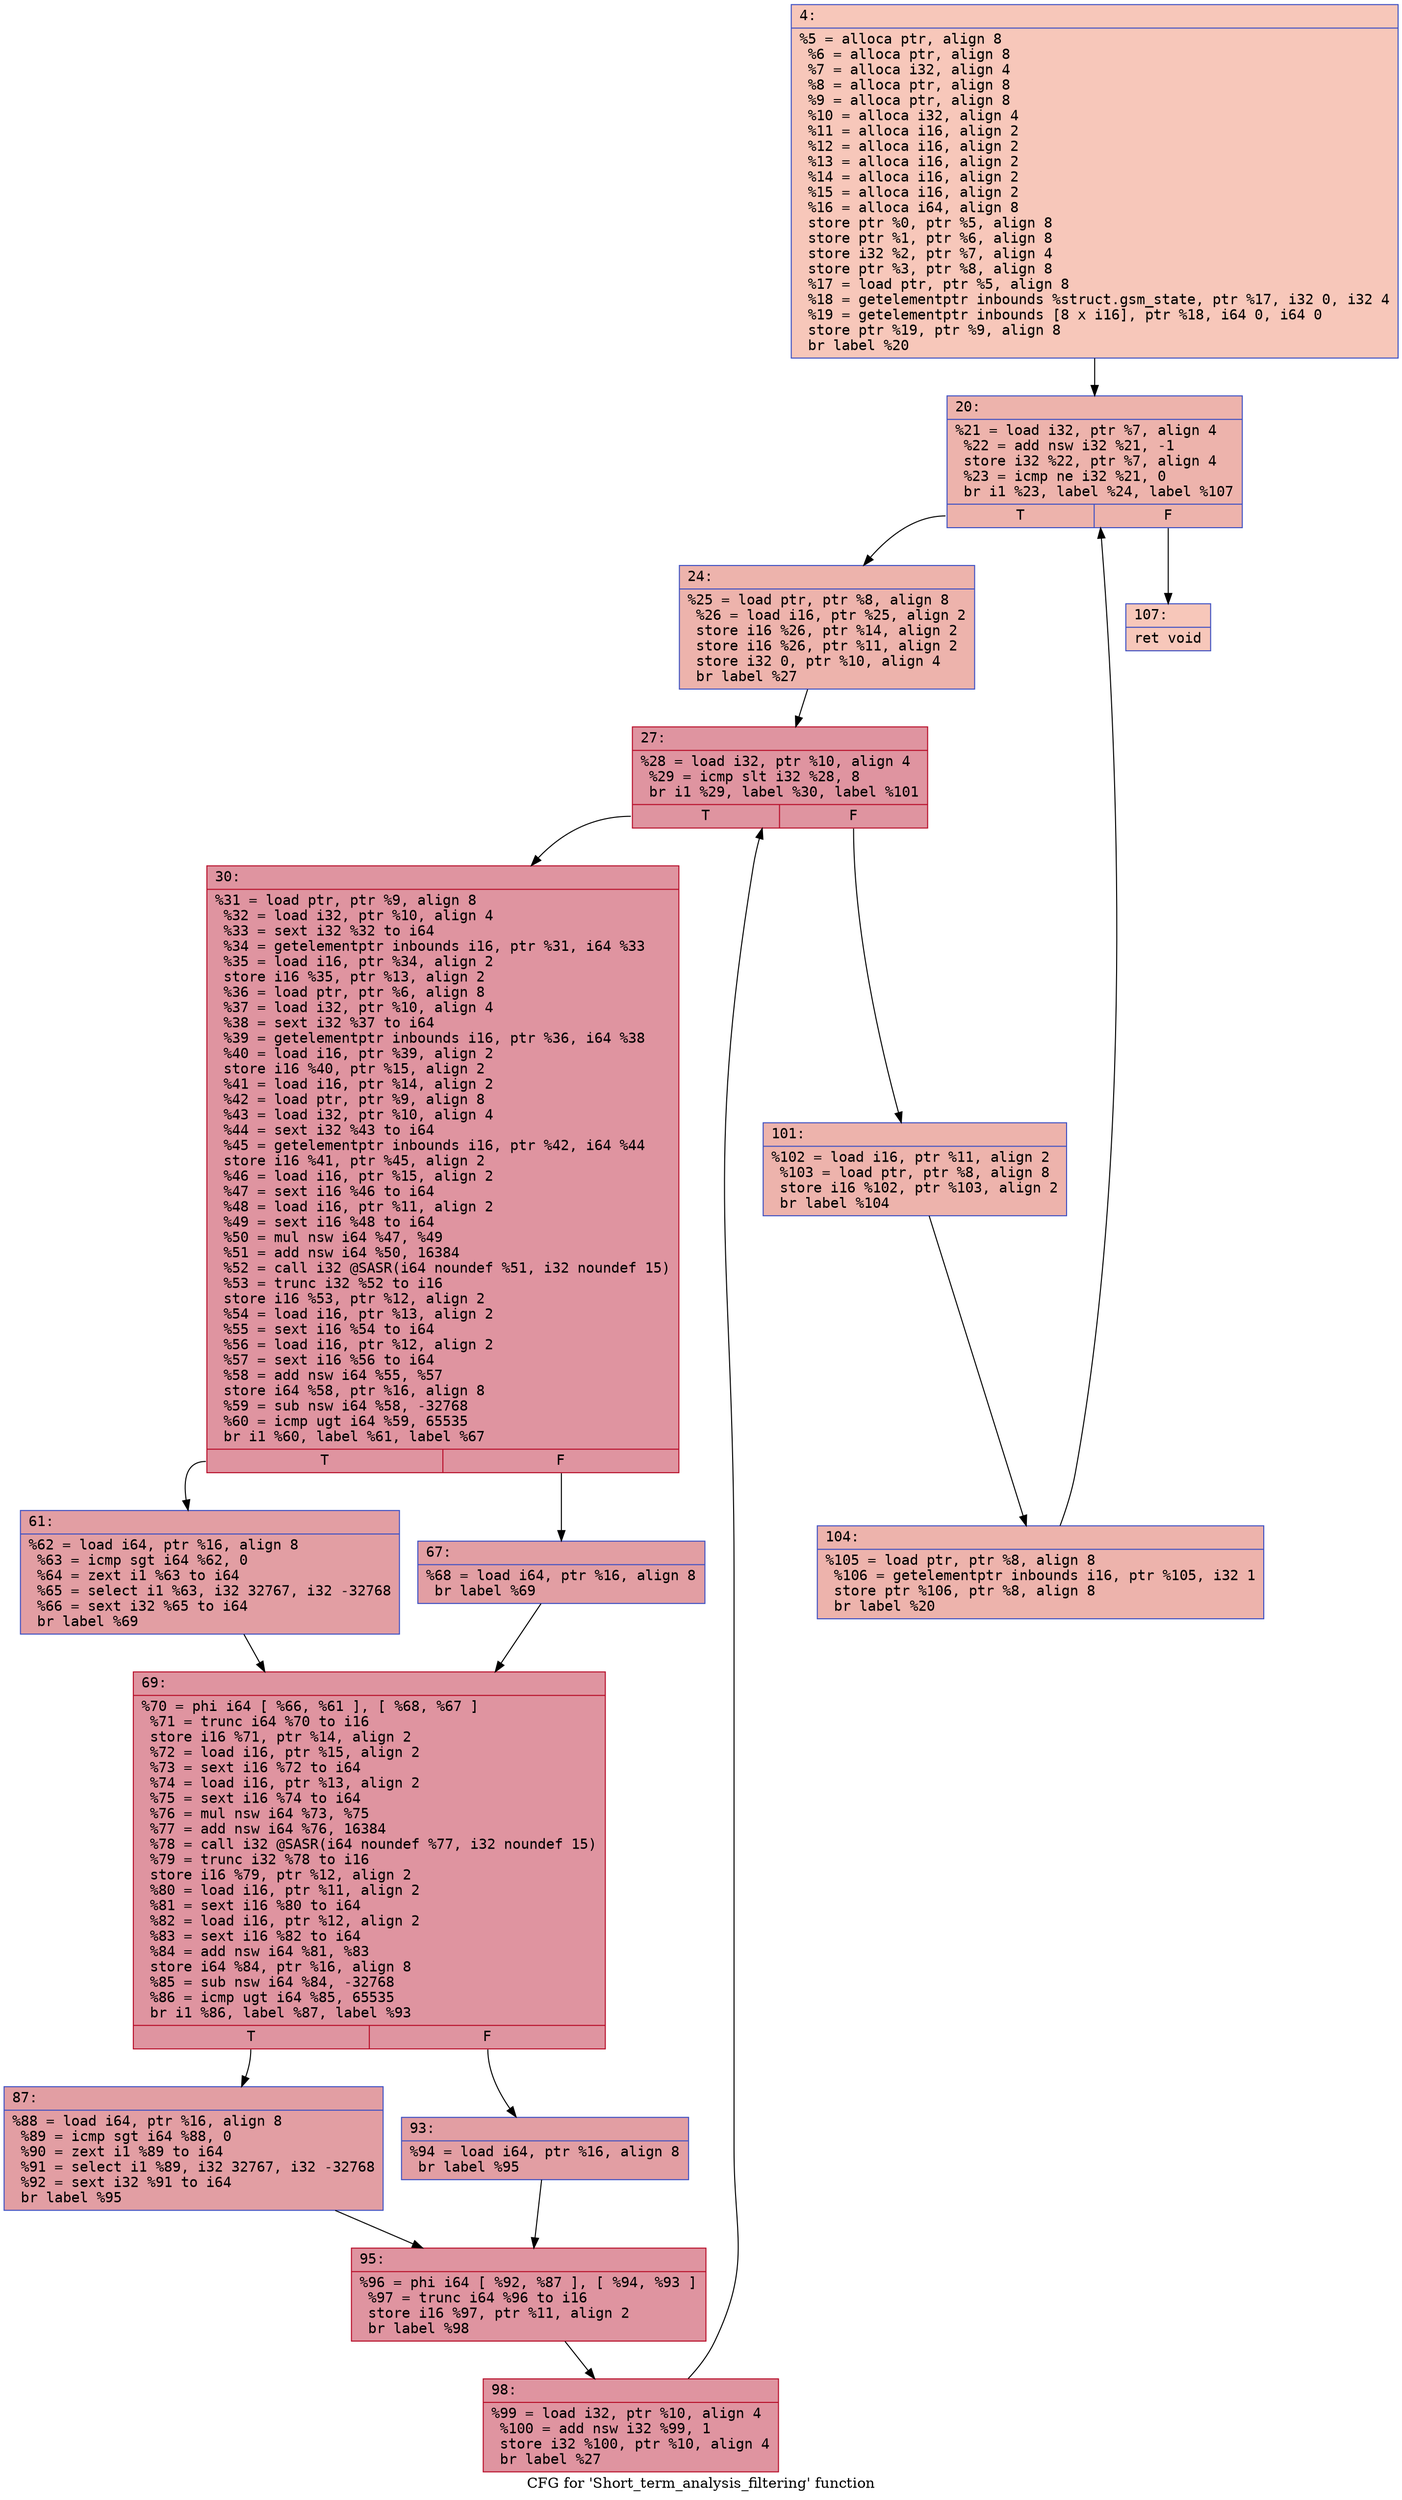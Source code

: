 digraph "CFG for 'Short_term_analysis_filtering' function" {
	label="CFG for 'Short_term_analysis_filtering' function";

	Node0x60000398f840 [shape=record,color="#3d50c3ff", style=filled, fillcolor="#ec7f6370" fontname="Courier",label="{4:\l|  %5 = alloca ptr, align 8\l  %6 = alloca ptr, align 8\l  %7 = alloca i32, align 4\l  %8 = alloca ptr, align 8\l  %9 = alloca ptr, align 8\l  %10 = alloca i32, align 4\l  %11 = alloca i16, align 2\l  %12 = alloca i16, align 2\l  %13 = alloca i16, align 2\l  %14 = alloca i16, align 2\l  %15 = alloca i16, align 2\l  %16 = alloca i64, align 8\l  store ptr %0, ptr %5, align 8\l  store ptr %1, ptr %6, align 8\l  store i32 %2, ptr %7, align 4\l  store ptr %3, ptr %8, align 8\l  %17 = load ptr, ptr %5, align 8\l  %18 = getelementptr inbounds %struct.gsm_state, ptr %17, i32 0, i32 4\l  %19 = getelementptr inbounds [8 x i16], ptr %18, i64 0, i64 0\l  store ptr %19, ptr %9, align 8\l  br label %20\l}"];
	Node0x60000398f840 -> Node0x60000398fac0[tooltip="4 -> 20\nProbability 100.00%" ];
	Node0x60000398fac0 [shape=record,color="#3d50c3ff", style=filled, fillcolor="#d6524470" fontname="Courier",label="{20:\l|  %21 = load i32, ptr %7, align 4\l  %22 = add nsw i32 %21, -1\l  store i32 %22, ptr %7, align 4\l  %23 = icmp ne i32 %21, 0\l  br i1 %23, label %24, label %107\l|{<s0>T|<s1>F}}"];
	Node0x60000398fac0:s0 -> Node0x60000398fb10[tooltip="20 -> 24\nProbability 96.88%" ];
	Node0x60000398fac0:s1 -> Node0x60000398fed0[tooltip="20 -> 107\nProbability 3.12%" ];
	Node0x60000398fb10 [shape=record,color="#3d50c3ff", style=filled, fillcolor="#d6524470" fontname="Courier",label="{24:\l|  %25 = load ptr, ptr %8, align 8\l  %26 = load i16, ptr %25, align 2\l  store i16 %26, ptr %14, align 2\l  store i16 %26, ptr %11, align 2\l  store i32 0, ptr %10, align 4\l  br label %27\l}"];
	Node0x60000398fb10 -> Node0x60000398fb60[tooltip="24 -> 27\nProbability 100.00%" ];
	Node0x60000398fb60 [shape=record,color="#b70d28ff", style=filled, fillcolor="#b70d2870" fontname="Courier",label="{27:\l|  %28 = load i32, ptr %10, align 4\l  %29 = icmp slt i32 %28, 8\l  br i1 %29, label %30, label %101\l|{<s0>T|<s1>F}}"];
	Node0x60000398fb60:s0 -> Node0x60000398fbb0[tooltip="27 -> 30\nProbability 96.88%" ];
	Node0x60000398fb60:s1 -> Node0x60000398fe30[tooltip="27 -> 101\nProbability 3.12%" ];
	Node0x60000398fbb0 [shape=record,color="#b70d28ff", style=filled, fillcolor="#b70d2870" fontname="Courier",label="{30:\l|  %31 = load ptr, ptr %9, align 8\l  %32 = load i32, ptr %10, align 4\l  %33 = sext i32 %32 to i64\l  %34 = getelementptr inbounds i16, ptr %31, i64 %33\l  %35 = load i16, ptr %34, align 2\l  store i16 %35, ptr %13, align 2\l  %36 = load ptr, ptr %6, align 8\l  %37 = load i32, ptr %10, align 4\l  %38 = sext i32 %37 to i64\l  %39 = getelementptr inbounds i16, ptr %36, i64 %38\l  %40 = load i16, ptr %39, align 2\l  store i16 %40, ptr %15, align 2\l  %41 = load i16, ptr %14, align 2\l  %42 = load ptr, ptr %9, align 8\l  %43 = load i32, ptr %10, align 4\l  %44 = sext i32 %43 to i64\l  %45 = getelementptr inbounds i16, ptr %42, i64 %44\l  store i16 %41, ptr %45, align 2\l  %46 = load i16, ptr %15, align 2\l  %47 = sext i16 %46 to i64\l  %48 = load i16, ptr %11, align 2\l  %49 = sext i16 %48 to i64\l  %50 = mul nsw i64 %47, %49\l  %51 = add nsw i64 %50, 16384\l  %52 = call i32 @SASR(i64 noundef %51, i32 noundef 15)\l  %53 = trunc i32 %52 to i16\l  store i16 %53, ptr %12, align 2\l  %54 = load i16, ptr %13, align 2\l  %55 = sext i16 %54 to i64\l  %56 = load i16, ptr %12, align 2\l  %57 = sext i16 %56 to i64\l  %58 = add nsw i64 %55, %57\l  store i64 %58, ptr %16, align 8\l  %59 = sub nsw i64 %58, -32768\l  %60 = icmp ugt i64 %59, 65535\l  br i1 %60, label %61, label %67\l|{<s0>T|<s1>F}}"];
	Node0x60000398fbb0:s0 -> Node0x60000398fc00[tooltip="30 -> 61\nProbability 50.00%" ];
	Node0x60000398fbb0:s1 -> Node0x60000398fc50[tooltip="30 -> 67\nProbability 50.00%" ];
	Node0x60000398fc00 [shape=record,color="#3d50c3ff", style=filled, fillcolor="#be242e70" fontname="Courier",label="{61:\l|  %62 = load i64, ptr %16, align 8\l  %63 = icmp sgt i64 %62, 0\l  %64 = zext i1 %63 to i64\l  %65 = select i1 %63, i32 32767, i32 -32768\l  %66 = sext i32 %65 to i64\l  br label %69\l}"];
	Node0x60000398fc00 -> Node0x60000398fca0[tooltip="61 -> 69\nProbability 100.00%" ];
	Node0x60000398fc50 [shape=record,color="#3d50c3ff", style=filled, fillcolor="#be242e70" fontname="Courier",label="{67:\l|  %68 = load i64, ptr %16, align 8\l  br label %69\l}"];
	Node0x60000398fc50 -> Node0x60000398fca0[tooltip="67 -> 69\nProbability 100.00%" ];
	Node0x60000398fca0 [shape=record,color="#b70d28ff", style=filled, fillcolor="#b70d2870" fontname="Courier",label="{69:\l|  %70 = phi i64 [ %66, %61 ], [ %68, %67 ]\l  %71 = trunc i64 %70 to i16\l  store i16 %71, ptr %14, align 2\l  %72 = load i16, ptr %15, align 2\l  %73 = sext i16 %72 to i64\l  %74 = load i16, ptr %13, align 2\l  %75 = sext i16 %74 to i64\l  %76 = mul nsw i64 %73, %75\l  %77 = add nsw i64 %76, 16384\l  %78 = call i32 @SASR(i64 noundef %77, i32 noundef 15)\l  %79 = trunc i32 %78 to i16\l  store i16 %79, ptr %12, align 2\l  %80 = load i16, ptr %11, align 2\l  %81 = sext i16 %80 to i64\l  %82 = load i16, ptr %12, align 2\l  %83 = sext i16 %82 to i64\l  %84 = add nsw i64 %81, %83\l  store i64 %84, ptr %16, align 8\l  %85 = sub nsw i64 %84, -32768\l  %86 = icmp ugt i64 %85, 65535\l  br i1 %86, label %87, label %93\l|{<s0>T|<s1>F}}"];
	Node0x60000398fca0:s0 -> Node0x60000398fcf0[tooltip="69 -> 87\nProbability 50.00%" ];
	Node0x60000398fca0:s1 -> Node0x60000398fd40[tooltip="69 -> 93\nProbability 50.00%" ];
	Node0x60000398fcf0 [shape=record,color="#3d50c3ff", style=filled, fillcolor="#be242e70" fontname="Courier",label="{87:\l|  %88 = load i64, ptr %16, align 8\l  %89 = icmp sgt i64 %88, 0\l  %90 = zext i1 %89 to i64\l  %91 = select i1 %89, i32 32767, i32 -32768\l  %92 = sext i32 %91 to i64\l  br label %95\l}"];
	Node0x60000398fcf0 -> Node0x60000398fd90[tooltip="87 -> 95\nProbability 100.00%" ];
	Node0x60000398fd40 [shape=record,color="#3d50c3ff", style=filled, fillcolor="#be242e70" fontname="Courier",label="{93:\l|  %94 = load i64, ptr %16, align 8\l  br label %95\l}"];
	Node0x60000398fd40 -> Node0x60000398fd90[tooltip="93 -> 95\nProbability 100.00%" ];
	Node0x60000398fd90 [shape=record,color="#b70d28ff", style=filled, fillcolor="#b70d2870" fontname="Courier",label="{95:\l|  %96 = phi i64 [ %92, %87 ], [ %94, %93 ]\l  %97 = trunc i64 %96 to i16\l  store i16 %97, ptr %11, align 2\l  br label %98\l}"];
	Node0x60000398fd90 -> Node0x60000398fde0[tooltip="95 -> 98\nProbability 100.00%" ];
	Node0x60000398fde0 [shape=record,color="#b70d28ff", style=filled, fillcolor="#b70d2870" fontname="Courier",label="{98:\l|  %99 = load i32, ptr %10, align 4\l  %100 = add nsw i32 %99, 1\l  store i32 %100, ptr %10, align 4\l  br label %27\l}"];
	Node0x60000398fde0 -> Node0x60000398fb60[tooltip="98 -> 27\nProbability 100.00%" ];
	Node0x60000398fe30 [shape=record,color="#3d50c3ff", style=filled, fillcolor="#d6524470" fontname="Courier",label="{101:\l|  %102 = load i16, ptr %11, align 2\l  %103 = load ptr, ptr %8, align 8\l  store i16 %102, ptr %103, align 2\l  br label %104\l}"];
	Node0x60000398fe30 -> Node0x60000398fe80[tooltip="101 -> 104\nProbability 100.00%" ];
	Node0x60000398fe80 [shape=record,color="#3d50c3ff", style=filled, fillcolor="#d6524470" fontname="Courier",label="{104:\l|  %105 = load ptr, ptr %8, align 8\l  %106 = getelementptr inbounds i16, ptr %105, i32 1\l  store ptr %106, ptr %8, align 8\l  br label %20\l}"];
	Node0x60000398fe80 -> Node0x60000398fac0[tooltip="104 -> 20\nProbability 100.00%" ];
	Node0x60000398fed0 [shape=record,color="#3d50c3ff", style=filled, fillcolor="#ec7f6370" fontname="Courier",label="{107:\l|  ret void\l}"];
}
